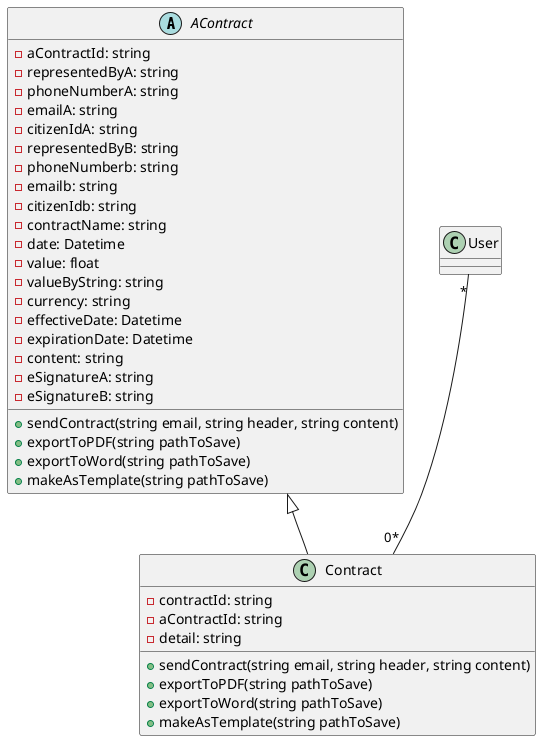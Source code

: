 @startuml

abstract class  AContract {
  - aContractId: string
  - representedByA: string
  - phoneNumberA: string
  - emailA: string
  - citizenIdA: string
  - representedByB: string
  - phoneNumberb: string
  - emailb: string
  - citizenIdb: string
  - contractName: string
  - date: Datetime
  - value: float
  - valueByString: string
  - currency: string
  - effectiveDate: Datetime
  - expirationDate: Datetime
  - content: string
  - eSignatureA: string
  - eSignatureB: string
  + sendContract(string email, string header, string content)
  + exportToPDF(string pathToSave)
  + exportToWord(string pathToSave)
  + makeAsTemplate(string pathToSave)
}

class Contract {
  - contractId: string
  - aContractId: string
  - detail: string
  + sendContract(string email, string header, string content)
  + exportToPDF(string pathToSave)
  + exportToWord(string pathToSave)
  + makeAsTemplate(string pathToSave)
}
class Contract extends AContract
User "*"--"0*"Contract

@enduml
